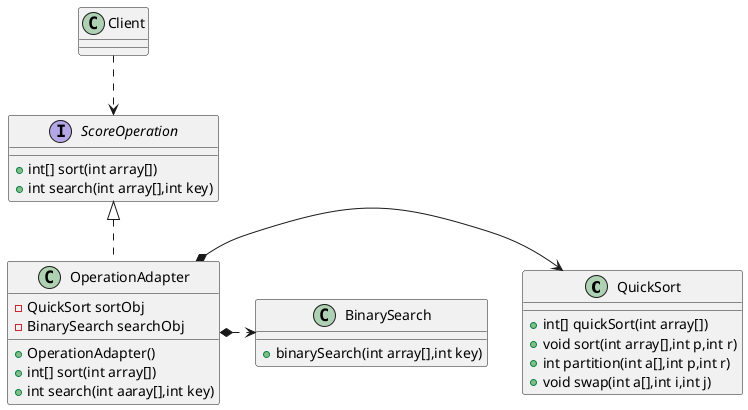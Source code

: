 @startuml


class QuickSort{
+int[] quickSort(int array[])
+void sort(int array[],int p,int r)
+int partition(int a[],int p,int r)
+void swap(int a[],int i,int j)
}
class BinarySearch{
+binarySearch(int array[],int key)
}

interface ScoreOperation{
+int[] sort(int array[])
+int search(int array[],int key)
}
class OperationAdapter{
-QuickSort sortObj
-BinarySearch searchObj
+OperationAdapter()
+int[] sort(int array[])
+int search(int aaray[],int key)
}
OperationAdapter .up.|> ScoreOperation
OperationAdapter *-right-> QuickSort
OperationAdapter *.right.-> BinarySearch
Client..>ScoreOperation

@enduml